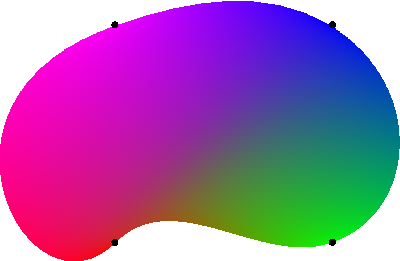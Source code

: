 size(200);

pen[][] p={{red,green,blue,magenta}};
path g=(0,0){dir(45)}..(1,0)..(1,1)..(0,1)..cycle;
tensorshade(g,p);
dot(g);
